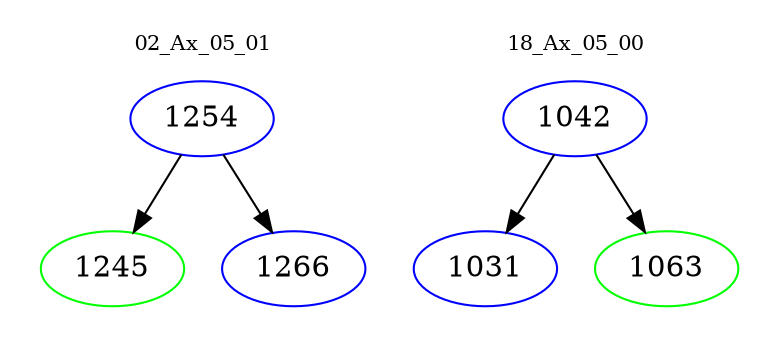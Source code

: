 digraph{
subgraph cluster_0 {
color = white
label = "02_Ax_05_01";
fontsize=10;
T0_1254 [label="1254", color="blue"]
T0_1254 -> T0_1245 [color="black"]
T0_1245 [label="1245", color="green"]
T0_1254 -> T0_1266 [color="black"]
T0_1266 [label="1266", color="blue"]
}
subgraph cluster_1 {
color = white
label = "18_Ax_05_00";
fontsize=10;
T1_1042 [label="1042", color="blue"]
T1_1042 -> T1_1031 [color="black"]
T1_1031 [label="1031", color="blue"]
T1_1042 -> T1_1063 [color="black"]
T1_1063 [label="1063", color="green"]
}
}
